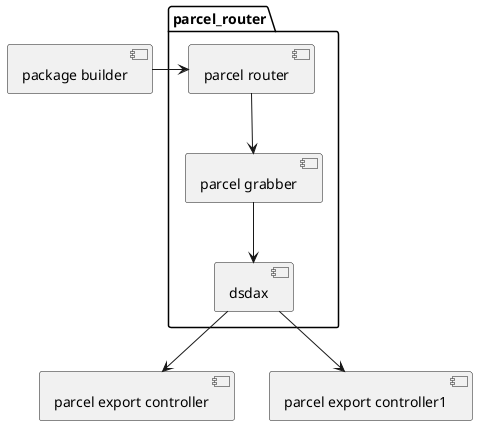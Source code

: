 @startuml
folder parcel_router{
  [parcel router]-->[parcel grabber]
  [parcel grabber]-->[dsdax]
}

[package builder]->[parcel router]
[dsdax]-->[parcel export controller]
[dsdax]-->[parcel export controller1]
@enduml
